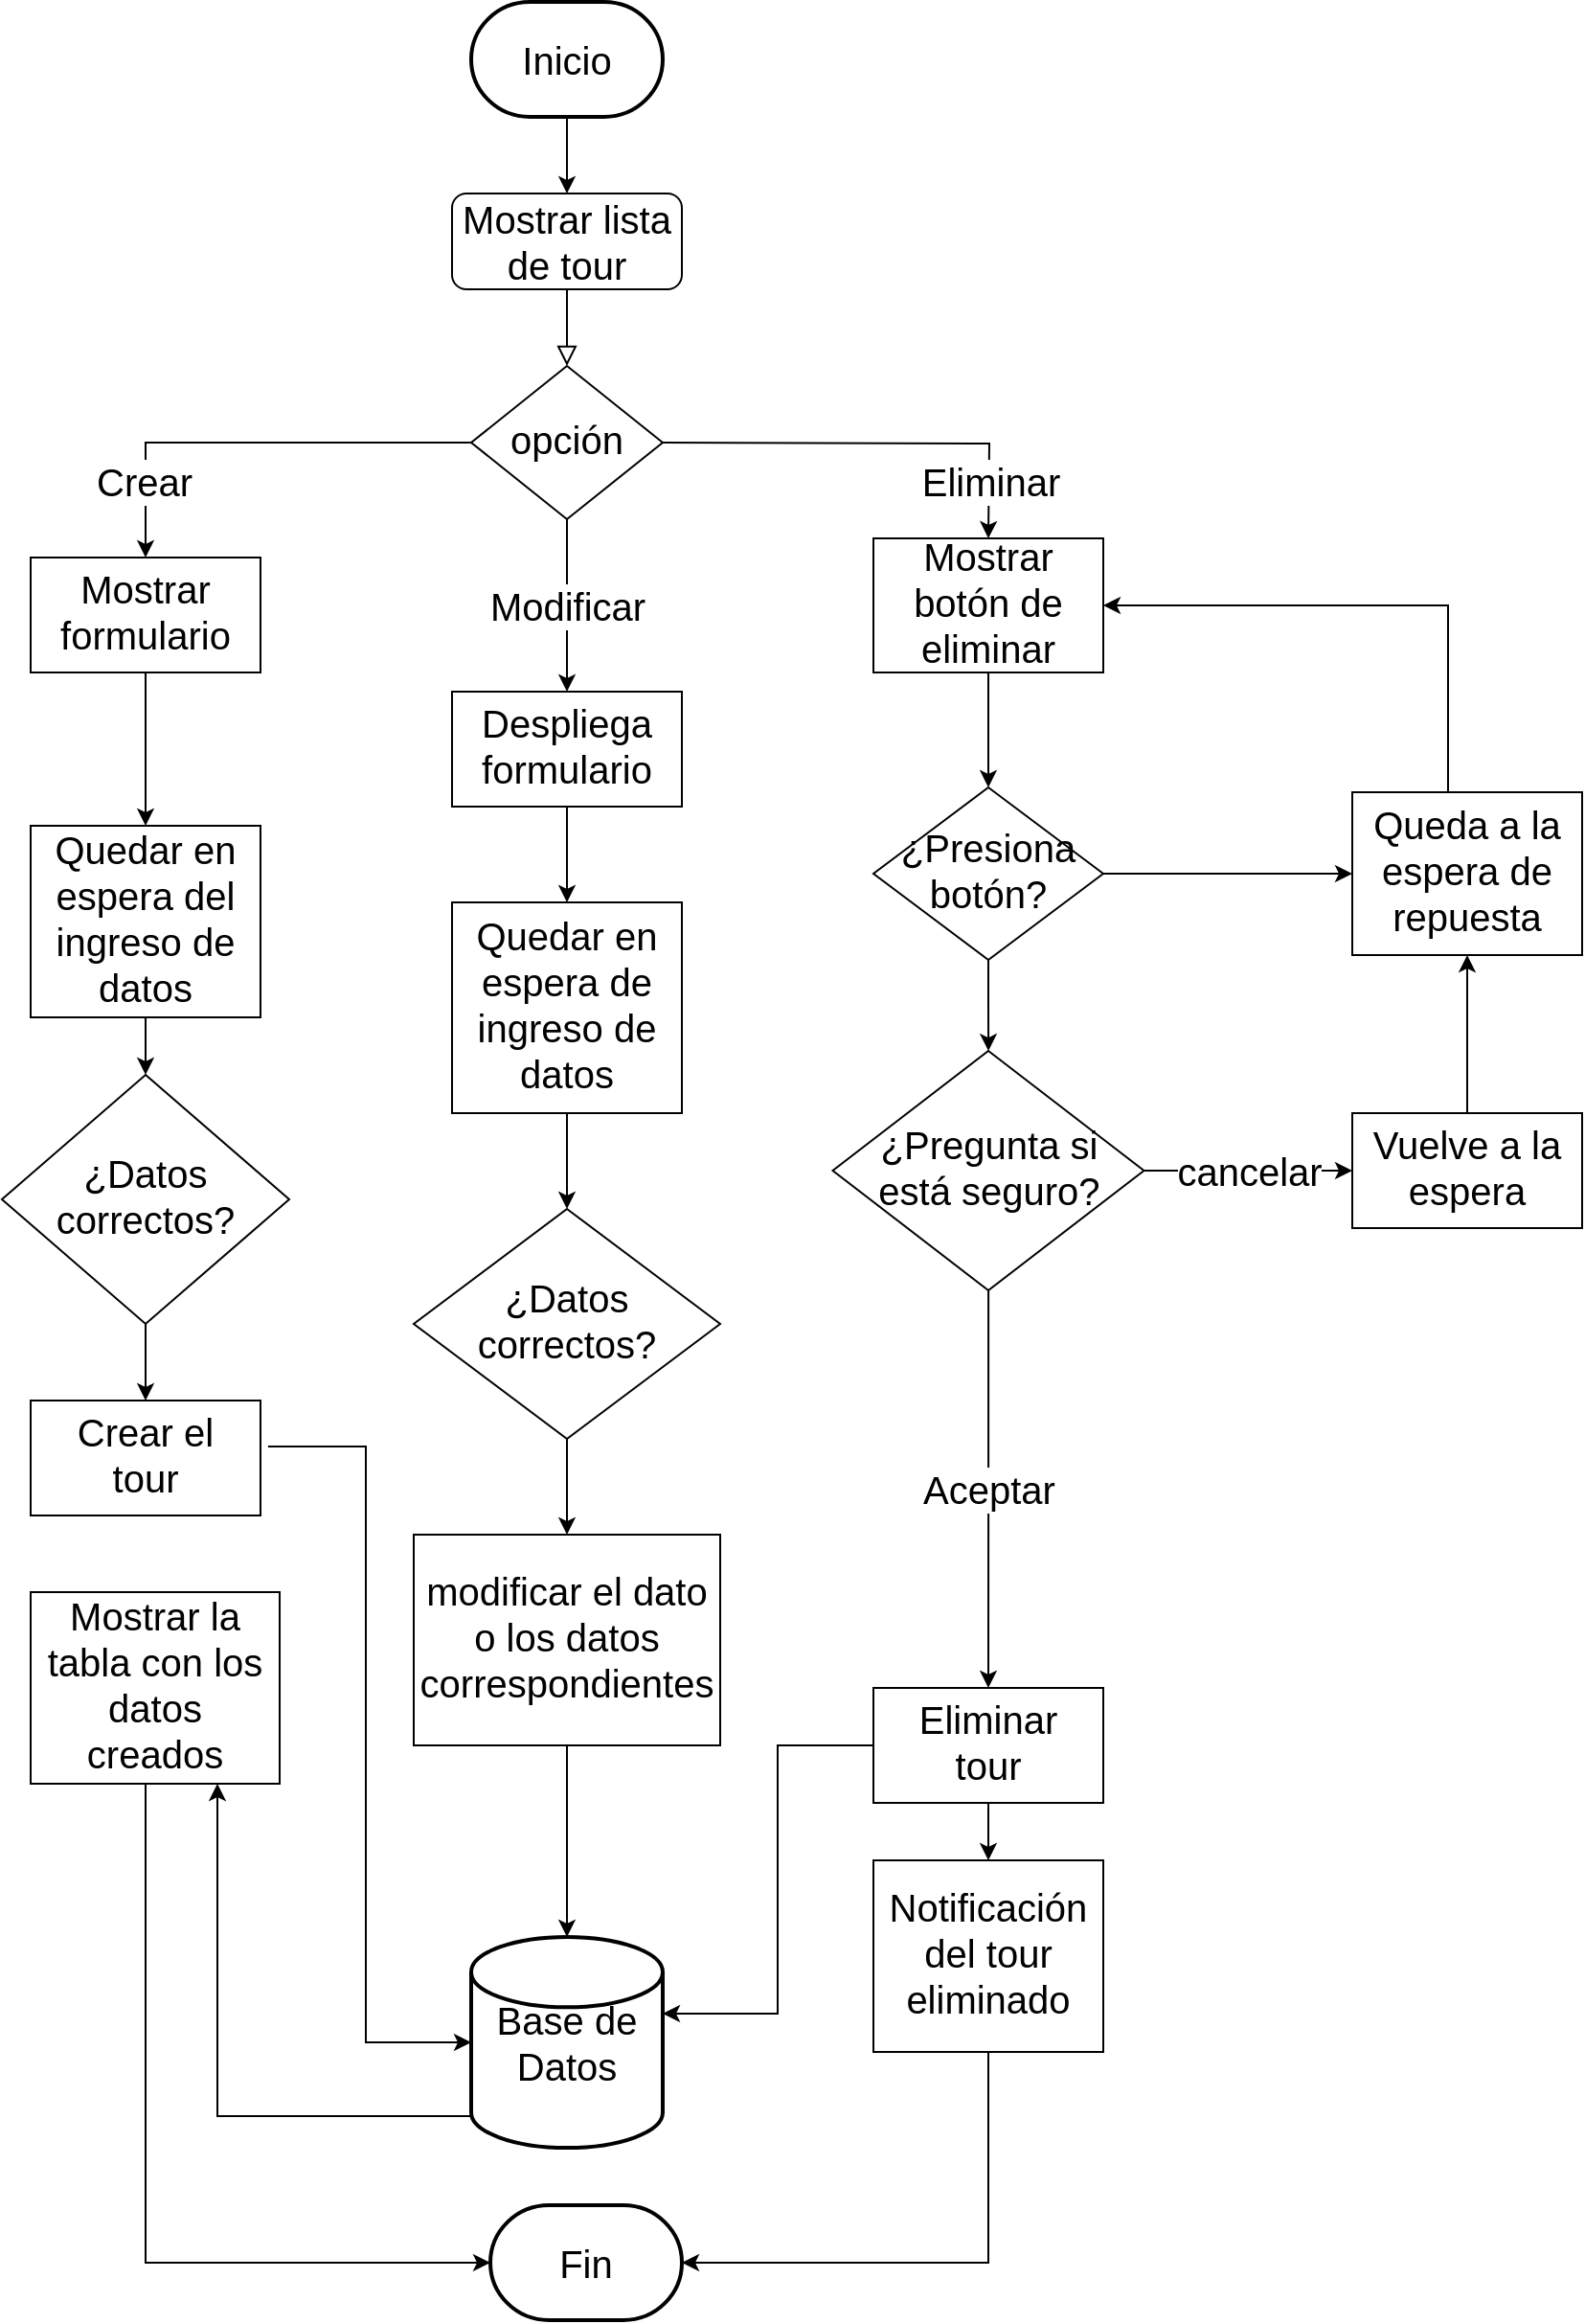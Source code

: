 <mxfile version="20.2.3" type="device"><diagram id="C5RBs43oDa-KdzZeNtuy" name="Page-1"><mxGraphModel dx="1695" dy="1722" grid="1" gridSize="10" guides="1" tooltips="1" connect="1" arrows="1" fold="1" page="1" pageScale="1" pageWidth="827" pageHeight="1169" math="0" shadow="0"><root><mxCell id="WIyWlLk6GJQsqaUBKTNV-0"/><mxCell id="WIyWlLk6GJQsqaUBKTNV-1" parent="WIyWlLk6GJQsqaUBKTNV-0"/><mxCell id="WIyWlLk6GJQsqaUBKTNV-2" value="" style="rounded=0;html=1;jettySize=auto;orthogonalLoop=1;fontSize=11;endArrow=block;endFill=0;endSize=8;strokeWidth=1;shadow=0;labelBackgroundColor=none;edgeStyle=orthogonalEdgeStyle;" parent="WIyWlLk6GJQsqaUBKTNV-1" source="WIyWlLk6GJQsqaUBKTNV-3" target="WIyWlLk6GJQsqaUBKTNV-6" edge="1"><mxGeometry relative="1" as="geometry"/></mxCell><mxCell id="WIyWlLk6GJQsqaUBKTNV-3" value="&lt;font style=&quot;font-size: 20px;&quot;&gt;Mostrar lista de tour&lt;/font&gt;" style="rounded=1;whiteSpace=wrap;html=1;fontSize=12;glass=0;strokeWidth=1;shadow=0;" parent="WIyWlLk6GJQsqaUBKTNV-1" vertex="1"><mxGeometry x="160" y="80" width="120" height="50" as="geometry"/></mxCell><mxCell id="KKOqdthj7wFvLlknp5-I-4" value="" style="edgeStyle=orthogonalEdgeStyle;rounded=0;orthogonalLoop=1;jettySize=auto;html=1;" parent="WIyWlLk6GJQsqaUBKTNV-1" source="WIyWlLk6GJQsqaUBKTNV-6" target="KKOqdthj7wFvLlknp5-I-3" edge="1"><mxGeometry relative="1" as="geometry"/></mxCell><mxCell id="KKOqdthj7wFvLlknp5-I-10" value="Crear" style="edgeLabel;html=1;align=center;verticalAlign=middle;resizable=0;points=[];fontSize=20;" parent="KKOqdthj7wFvLlknp5-I-4" vertex="1" connectable="0"><mxGeometry x="0.617" y="-1" relative="1" as="geometry"><mxPoint y="4" as="offset"/></mxGeometry></mxCell><mxCell id="KKOqdthj7wFvLlknp5-I-6" value="" style="edgeStyle=orthogonalEdgeStyle;rounded=0;orthogonalLoop=1;jettySize=auto;html=1;" parent="WIyWlLk6GJQsqaUBKTNV-1" edge="1"><mxGeometry relative="1" as="geometry"><mxPoint x="270" y="210" as="sourcePoint"/><mxPoint x="440" y="260" as="targetPoint"/></mxGeometry></mxCell><mxCell id="KKOqdthj7wFvLlknp5-I-9" value="Eliminar" style="edgeLabel;html=1;align=center;verticalAlign=middle;resizable=0;points=[];fontSize=20;" parent="KKOqdthj7wFvLlknp5-I-6" vertex="1" connectable="0"><mxGeometry x="0.673" y="-2" relative="1" as="geometry"><mxPoint x="2" y="6" as="offset"/></mxGeometry></mxCell><mxCell id="KKOqdthj7wFvLlknp5-I-8" value="Modificar" style="edgeStyle=orthogonalEdgeStyle;rounded=0;orthogonalLoop=1;jettySize=auto;html=1;fontSize=20;" parent="WIyWlLk6GJQsqaUBKTNV-1" source="WIyWlLk6GJQsqaUBKTNV-6" target="KKOqdthj7wFvLlknp5-I-7" edge="1"><mxGeometry relative="1" as="geometry"/></mxCell><mxCell id="WIyWlLk6GJQsqaUBKTNV-6" value="&lt;font style=&quot;font-size: 20px;&quot;&gt;opción&lt;/font&gt;" style="rhombus;whiteSpace=wrap;html=1;shadow=0;fontFamily=Helvetica;fontSize=20;align=center;strokeWidth=1;spacing=6;spacingTop=-4;" parent="WIyWlLk6GJQsqaUBKTNV-1" vertex="1"><mxGeometry x="170" y="170" width="100" height="80" as="geometry"/></mxCell><mxCell id="KKOqdthj7wFvLlknp5-I-67" value="" style="edgeStyle=orthogonalEdgeStyle;rounded=0;orthogonalLoop=1;jettySize=auto;html=1;fontSize=20;" parent="WIyWlLk6GJQsqaUBKTNV-1" source="KKOqdthj7wFvLlknp5-I-2" target="WIyWlLk6GJQsqaUBKTNV-3" edge="1"><mxGeometry relative="1" as="geometry"/></mxCell><mxCell id="KKOqdthj7wFvLlknp5-I-2" value="&lt;font style=&quot;font-size: 20px;&quot;&gt;Inicio&lt;/font&gt;" style="strokeWidth=2;html=1;shape=mxgraph.flowchart.terminator;whiteSpace=wrap;" parent="WIyWlLk6GJQsqaUBKTNV-1" vertex="1"><mxGeometry x="170" y="-20" width="100" height="60" as="geometry"/></mxCell><mxCell id="KKOqdthj7wFvLlknp5-I-12" value="" style="edgeStyle=orthogonalEdgeStyle;rounded=0;orthogonalLoop=1;jettySize=auto;html=1;" parent="WIyWlLk6GJQsqaUBKTNV-1" source="KKOqdthj7wFvLlknp5-I-3" target="KKOqdthj7wFvLlknp5-I-11" edge="1"><mxGeometry relative="1" as="geometry"/></mxCell><mxCell id="KKOqdthj7wFvLlknp5-I-3" value="&lt;font style=&quot;font-size: 20px;&quot;&gt;Mostrar formulario&lt;/font&gt;" style="whiteSpace=wrap;html=1;shadow=0;strokeWidth=1;spacing=6;spacingTop=-4;fontSize=20;" parent="WIyWlLk6GJQsqaUBKTNV-1" vertex="1"><mxGeometry x="-60" y="270" width="120" height="60" as="geometry"/></mxCell><mxCell id="KKOqdthj7wFvLlknp5-I-18" value="" style="edgeStyle=orthogonalEdgeStyle;rounded=0;orthogonalLoop=1;jettySize=auto;html=1;" parent="WIyWlLk6GJQsqaUBKTNV-1" source="KKOqdthj7wFvLlknp5-I-5" target="KKOqdthj7wFvLlknp5-I-17" edge="1"><mxGeometry relative="1" as="geometry"/></mxCell><mxCell id="KKOqdthj7wFvLlknp5-I-5" value="&lt;font style=&quot;font-size: 20px;&quot;&gt;Mostrar botón de eliminar&lt;/font&gt;" style="whiteSpace=wrap;html=1;shadow=0;strokeWidth=1;spacing=6;spacingTop=-4;" parent="WIyWlLk6GJQsqaUBKTNV-1" vertex="1"><mxGeometry x="380" y="260" width="120" height="70" as="geometry"/></mxCell><mxCell id="KKOqdthj7wFvLlknp5-I-14" value="" style="edgeStyle=orthogonalEdgeStyle;rounded=0;orthogonalLoop=1;jettySize=auto;html=1;" parent="WIyWlLk6GJQsqaUBKTNV-1" source="KKOqdthj7wFvLlknp5-I-7" target="KKOqdthj7wFvLlknp5-I-13" edge="1"><mxGeometry relative="1" as="geometry"/></mxCell><mxCell id="KKOqdthj7wFvLlknp5-I-7" value="&lt;font style=&quot;font-size: 20px;&quot;&gt;Despliega formulario&lt;/font&gt;" style="whiteSpace=wrap;html=1;shadow=0;strokeWidth=1;spacing=6;spacingTop=-4;fontSize=20;" parent="WIyWlLk6GJQsqaUBKTNV-1" vertex="1"><mxGeometry x="160" y="340" width="120" height="60" as="geometry"/></mxCell><mxCell id="KKOqdthj7wFvLlknp5-I-50" value="" style="edgeStyle=orthogonalEdgeStyle;rounded=0;orthogonalLoop=1;jettySize=auto;html=1;" parent="WIyWlLk6GJQsqaUBKTNV-1" source="KKOqdthj7wFvLlknp5-I-11" target="KKOqdthj7wFvLlknp5-I-49" edge="1"><mxGeometry relative="1" as="geometry"/></mxCell><mxCell id="KKOqdthj7wFvLlknp5-I-11" value="Quedar en espera del ingreso de datos" style="whiteSpace=wrap;html=1;shadow=0;strokeWidth=1;spacing=6;spacingTop=-4;fontSize=20;" parent="WIyWlLk6GJQsqaUBKTNV-1" vertex="1"><mxGeometry x="-60" y="410" width="120" height="100" as="geometry"/></mxCell><mxCell id="KKOqdthj7wFvLlknp5-I-48" value="" style="edgeStyle=orthogonalEdgeStyle;rounded=0;orthogonalLoop=1;jettySize=auto;html=1;" parent="WIyWlLk6GJQsqaUBKTNV-1" source="KKOqdthj7wFvLlknp5-I-13" target="KKOqdthj7wFvLlknp5-I-47" edge="1"><mxGeometry relative="1" as="geometry"/></mxCell><mxCell id="KKOqdthj7wFvLlknp5-I-13" value="Quedar en espera de ingreso de datos" style="whiteSpace=wrap;html=1;shadow=0;strokeWidth=1;spacing=6;spacingTop=-4;fontSize=20;" parent="WIyWlLk6GJQsqaUBKTNV-1" vertex="1"><mxGeometry x="160" y="450" width="120" height="110" as="geometry"/></mxCell><mxCell id="KKOqdthj7wFvLlknp5-I-20" value="" style="edgeStyle=orthogonalEdgeStyle;rounded=0;orthogonalLoop=1;jettySize=auto;html=1;" parent="WIyWlLk6GJQsqaUBKTNV-1" source="KKOqdthj7wFvLlknp5-I-17" target="KKOqdthj7wFvLlknp5-I-19" edge="1"><mxGeometry relative="1" as="geometry"/></mxCell><mxCell id="KKOqdthj7wFvLlknp5-I-33" value="" style="edgeStyle=orthogonalEdgeStyle;rounded=0;orthogonalLoop=1;jettySize=auto;html=1;" parent="WIyWlLk6GJQsqaUBKTNV-1" source="KKOqdthj7wFvLlknp5-I-17" target="KKOqdthj7wFvLlknp5-I-32" edge="1"><mxGeometry relative="1" as="geometry"/></mxCell><mxCell id="KKOqdthj7wFvLlknp5-I-17" value="¿Presiona botón?" style="rhombus;whiteSpace=wrap;html=1;shadow=0;strokeWidth=1;spacing=6;spacingTop=-4;fontSize=20;" parent="WIyWlLk6GJQsqaUBKTNV-1" vertex="1"><mxGeometry x="380" y="390" width="120" height="90" as="geometry"/></mxCell><mxCell id="KKOqdthj7wFvLlknp5-I-69" value="" style="edgeStyle=orthogonalEdgeStyle;rounded=0;orthogonalLoop=1;jettySize=auto;html=1;fontSize=20;entryX=1;entryY=0.5;entryDx=0;entryDy=0;" parent="WIyWlLk6GJQsqaUBKTNV-1" source="KKOqdthj7wFvLlknp5-I-19" target="KKOqdthj7wFvLlknp5-I-5" edge="1"><mxGeometry relative="1" as="geometry"><mxPoint x="690.0" y="312.5" as="targetPoint"/><Array as="points"><mxPoint x="680" y="295"/></Array></mxGeometry></mxCell><mxCell id="KKOqdthj7wFvLlknp5-I-19" value="&lt;font style=&quot;font-size: 20px;&quot;&gt;Queda a la espera de repuesta&lt;/font&gt;" style="whiteSpace=wrap;html=1;shadow=0;strokeWidth=1;spacing=6;spacingTop=-4;" parent="WIyWlLk6GJQsqaUBKTNV-1" vertex="1"><mxGeometry x="630" y="392.5" width="120" height="85" as="geometry"/></mxCell><mxCell id="KKOqdthj7wFvLlknp5-I-31" value="" style="edgeStyle=orthogonalEdgeStyle;rounded=0;orthogonalLoop=1;jettySize=auto;html=1;" parent="WIyWlLk6GJQsqaUBKTNV-1" source="KKOqdthj7wFvLlknp5-I-21" target="KKOqdthj7wFvLlknp5-I-30" edge="1"><mxGeometry relative="1" as="geometry"/></mxCell><mxCell id="KKOqdthj7wFvLlknp5-I-44" value="" style="edgeStyle=orthogonalEdgeStyle;rounded=0;orthogonalLoop=1;jettySize=auto;html=1;" parent="WIyWlLk6GJQsqaUBKTNV-1" source="KKOqdthj7wFvLlknp5-I-21" target="KKOqdthj7wFvLlknp5-I-23" edge="1"><mxGeometry relative="1" as="geometry"><Array as="points"><mxPoint x="330" y="890"/><mxPoint x="330" y="1030"/></Array></mxGeometry></mxCell><mxCell id="KKOqdthj7wFvLlknp5-I-21" value="Eliminar tour" style="whiteSpace=wrap;html=1;shadow=0;strokeWidth=1;spacing=6;spacingTop=-4;fontSize=20;" parent="WIyWlLk6GJQsqaUBKTNV-1" vertex="1"><mxGeometry x="380" y="860" width="120" height="60" as="geometry"/></mxCell><mxCell id="KKOqdthj7wFvLlknp5-I-62" value="" style="edgeStyle=orthogonalEdgeStyle;rounded=0;orthogonalLoop=1;jettySize=auto;html=1;exitX=0;exitY=0.85;exitDx=0;exitDy=0;exitPerimeter=0;entryX=0.75;entryY=1;entryDx=0;entryDy=0;" parent="WIyWlLk6GJQsqaUBKTNV-1" source="KKOqdthj7wFvLlknp5-I-23" target="KKOqdthj7wFvLlknp5-I-59" edge="1"><mxGeometry relative="1" as="geometry"><mxPoint x="220" y="1140" as="targetPoint"/></mxGeometry></mxCell><mxCell id="KKOqdthj7wFvLlknp5-I-23" value="Base de Datos" style="strokeWidth=2;html=1;shape=mxgraph.flowchart.database;whiteSpace=wrap;fontSize=20;" parent="WIyWlLk6GJQsqaUBKTNV-1" vertex="1"><mxGeometry x="170" y="990" width="100" height="110" as="geometry"/></mxCell><mxCell id="KKOqdthj7wFvLlknp5-I-46" value="" style="edgeStyle=orthogonalEdgeStyle;rounded=0;orthogonalLoop=1;jettySize=auto;html=1;entryX=1;entryY=0.5;entryDx=0;entryDy=0;entryPerimeter=0;" parent="WIyWlLk6GJQsqaUBKTNV-1" source="KKOqdthj7wFvLlknp5-I-30" target="KKOqdthj7wFvLlknp5-I-40" edge="1"><mxGeometry relative="1" as="geometry"><mxPoint x="440" y="980" as="targetPoint"/><Array as="points"><mxPoint x="440" y="1160"/></Array></mxGeometry></mxCell><mxCell id="KKOqdthj7wFvLlknp5-I-30" value="Notificación del tour eliminado" style="whiteSpace=wrap;html=1;shadow=0;strokeWidth=1;spacing=6;spacingTop=-4;fontSize=20;" parent="WIyWlLk6GJQsqaUBKTNV-1" vertex="1"><mxGeometry x="380" y="950" width="120" height="100" as="geometry"/></mxCell><mxCell id="KKOqdthj7wFvLlknp5-I-35" value="cancelar" style="edgeStyle=orthogonalEdgeStyle;rounded=0;orthogonalLoop=1;jettySize=auto;html=1;fontSize=20;" parent="WIyWlLk6GJQsqaUBKTNV-1" source="KKOqdthj7wFvLlknp5-I-32" target="KKOqdthj7wFvLlknp5-I-34" edge="1"><mxGeometry relative="1" as="geometry"/></mxCell><mxCell id="KKOqdthj7wFvLlknp5-I-37" value="Aceptar" style="edgeStyle=orthogonalEdgeStyle;rounded=0;orthogonalLoop=1;jettySize=auto;html=1;fontSize=20;" parent="WIyWlLk6GJQsqaUBKTNV-1" source="KKOqdthj7wFvLlknp5-I-32" target="KKOqdthj7wFvLlknp5-I-21" edge="1"><mxGeometry relative="1" as="geometry"/></mxCell><mxCell id="KKOqdthj7wFvLlknp5-I-32" value="&lt;font style=&quot;font-size: 20px;&quot;&gt;¿Pregunta si está seguro?&lt;/font&gt;" style="rhombus;whiteSpace=wrap;html=1;shadow=0;strokeWidth=1;spacing=6;spacingTop=-4;" parent="WIyWlLk6GJQsqaUBKTNV-1" vertex="1"><mxGeometry x="358.75" y="527.5" width="162.5" height="125" as="geometry"/></mxCell><mxCell id="KKOqdthj7wFvLlknp5-I-36" value="" style="edgeStyle=orthogonalEdgeStyle;rounded=0;orthogonalLoop=1;jettySize=auto;html=1;" parent="WIyWlLk6GJQsqaUBKTNV-1" source="KKOqdthj7wFvLlknp5-I-34" target="KKOqdthj7wFvLlknp5-I-19" edge="1"><mxGeometry relative="1" as="geometry"/></mxCell><mxCell id="KKOqdthj7wFvLlknp5-I-34" value="&lt;font style=&quot;font-size: 20px;&quot;&gt;Vuelve a la espera&lt;/font&gt;" style="whiteSpace=wrap;html=1;shadow=0;strokeWidth=1;spacing=6;spacingTop=-4;" parent="WIyWlLk6GJQsqaUBKTNV-1" vertex="1"><mxGeometry x="630" y="560" width="120" height="60" as="geometry"/></mxCell><mxCell id="KKOqdthj7wFvLlknp5-I-40" value="Fin" style="strokeWidth=2;html=1;shape=mxgraph.flowchart.terminator;whiteSpace=wrap;fontSize=20;" parent="WIyWlLk6GJQsqaUBKTNV-1" vertex="1"><mxGeometry x="180" y="1130" width="100" height="60" as="geometry"/></mxCell><mxCell id="KKOqdthj7wFvLlknp5-I-52" value="" style="edgeStyle=orthogonalEdgeStyle;rounded=0;orthogonalLoop=1;jettySize=auto;html=1;" parent="WIyWlLk6GJQsqaUBKTNV-1" source="KKOqdthj7wFvLlknp5-I-47" target="KKOqdthj7wFvLlknp5-I-51" edge="1"><mxGeometry relative="1" as="geometry"/></mxCell><mxCell id="KKOqdthj7wFvLlknp5-I-47" value="¿Datos correctos?" style="rhombus;whiteSpace=wrap;html=1;shadow=0;strokeWidth=1;spacing=6;spacingTop=-4;fontSize=20;" parent="WIyWlLk6GJQsqaUBKTNV-1" vertex="1"><mxGeometry x="140" y="610" width="160" height="120" as="geometry"/></mxCell><mxCell id="KKOqdthj7wFvLlknp5-I-56" value="" style="edgeStyle=orthogonalEdgeStyle;rounded=0;orthogonalLoop=1;jettySize=auto;html=1;" parent="WIyWlLk6GJQsqaUBKTNV-1" source="KKOqdthj7wFvLlknp5-I-49" target="KKOqdthj7wFvLlknp5-I-55" edge="1"><mxGeometry relative="1" as="geometry"/></mxCell><mxCell id="KKOqdthj7wFvLlknp5-I-49" value="¿Datos correctos?" style="rhombus;whiteSpace=wrap;html=1;shadow=0;strokeWidth=1;spacing=6;spacingTop=-4;fontSize=20;" parent="WIyWlLk6GJQsqaUBKTNV-1" vertex="1"><mxGeometry x="-75" y="540" width="150" height="130" as="geometry"/></mxCell><mxCell id="KKOqdthj7wFvLlknp5-I-54" value="" style="edgeStyle=orthogonalEdgeStyle;rounded=0;orthogonalLoop=1;jettySize=auto;html=1;entryX=0.5;entryY=0;entryDx=0;entryDy=0;entryPerimeter=0;" parent="WIyWlLk6GJQsqaUBKTNV-1" source="KKOqdthj7wFvLlknp5-I-51" target="KKOqdthj7wFvLlknp5-I-23" edge="1"><mxGeometry relative="1" as="geometry"><mxPoint x="220" y="920" as="targetPoint"/></mxGeometry></mxCell><mxCell id="KKOqdthj7wFvLlknp5-I-51" value="modificar el dato o los datos correspondientes" style="whiteSpace=wrap;html=1;shadow=0;strokeWidth=1;spacing=6;spacingTop=-4;fontSize=20;" parent="WIyWlLk6GJQsqaUBKTNV-1" vertex="1"><mxGeometry x="140" y="780" width="160" height="110" as="geometry"/></mxCell><mxCell id="KKOqdthj7wFvLlknp5-I-58" value="" style="edgeStyle=orthogonalEdgeStyle;rounded=0;orthogonalLoop=1;jettySize=auto;html=1;exitX=1.033;exitY=0.4;exitDx=0;exitDy=0;exitPerimeter=0;entryX=0;entryY=0.5;entryDx=0;entryDy=0;entryPerimeter=0;" parent="WIyWlLk6GJQsqaUBKTNV-1" source="KKOqdthj7wFvLlknp5-I-55" target="KKOqdthj7wFvLlknp5-I-23" edge="1"><mxGeometry relative="1" as="geometry"><mxPoint y="850" as="targetPoint"/></mxGeometry></mxCell><mxCell id="KKOqdthj7wFvLlknp5-I-55" value="Crear el tour" style="whiteSpace=wrap;html=1;shadow=0;strokeWidth=1;spacing=6;spacingTop=-4;fontSize=20;" parent="WIyWlLk6GJQsqaUBKTNV-1" vertex="1"><mxGeometry x="-60" y="710" width="120" height="60" as="geometry"/></mxCell><mxCell id="KKOqdthj7wFvLlknp5-I-64" value="" style="edgeStyle=orthogonalEdgeStyle;rounded=0;orthogonalLoop=1;jettySize=auto;html=1;entryX=0;entryY=0.5;entryDx=0;entryDy=0;entryPerimeter=0;" parent="WIyWlLk6GJQsqaUBKTNV-1" source="KKOqdthj7wFvLlknp5-I-59" target="KKOqdthj7wFvLlknp5-I-40" edge="1"><mxGeometry relative="1" as="geometry"><mxPoint y="990" as="targetPoint"/><Array as="points"><mxPoint y="1160"/></Array></mxGeometry></mxCell><mxCell id="KKOqdthj7wFvLlknp5-I-59" value="Mostrar la tabla con los datos creados" style="whiteSpace=wrap;html=1;shadow=0;strokeWidth=1;spacing=6;spacingTop=-4;fontSize=20;" parent="WIyWlLk6GJQsqaUBKTNV-1" vertex="1"><mxGeometry x="-60" y="810" width="130" height="100" as="geometry"/></mxCell></root></mxGraphModel></diagram></mxfile>
